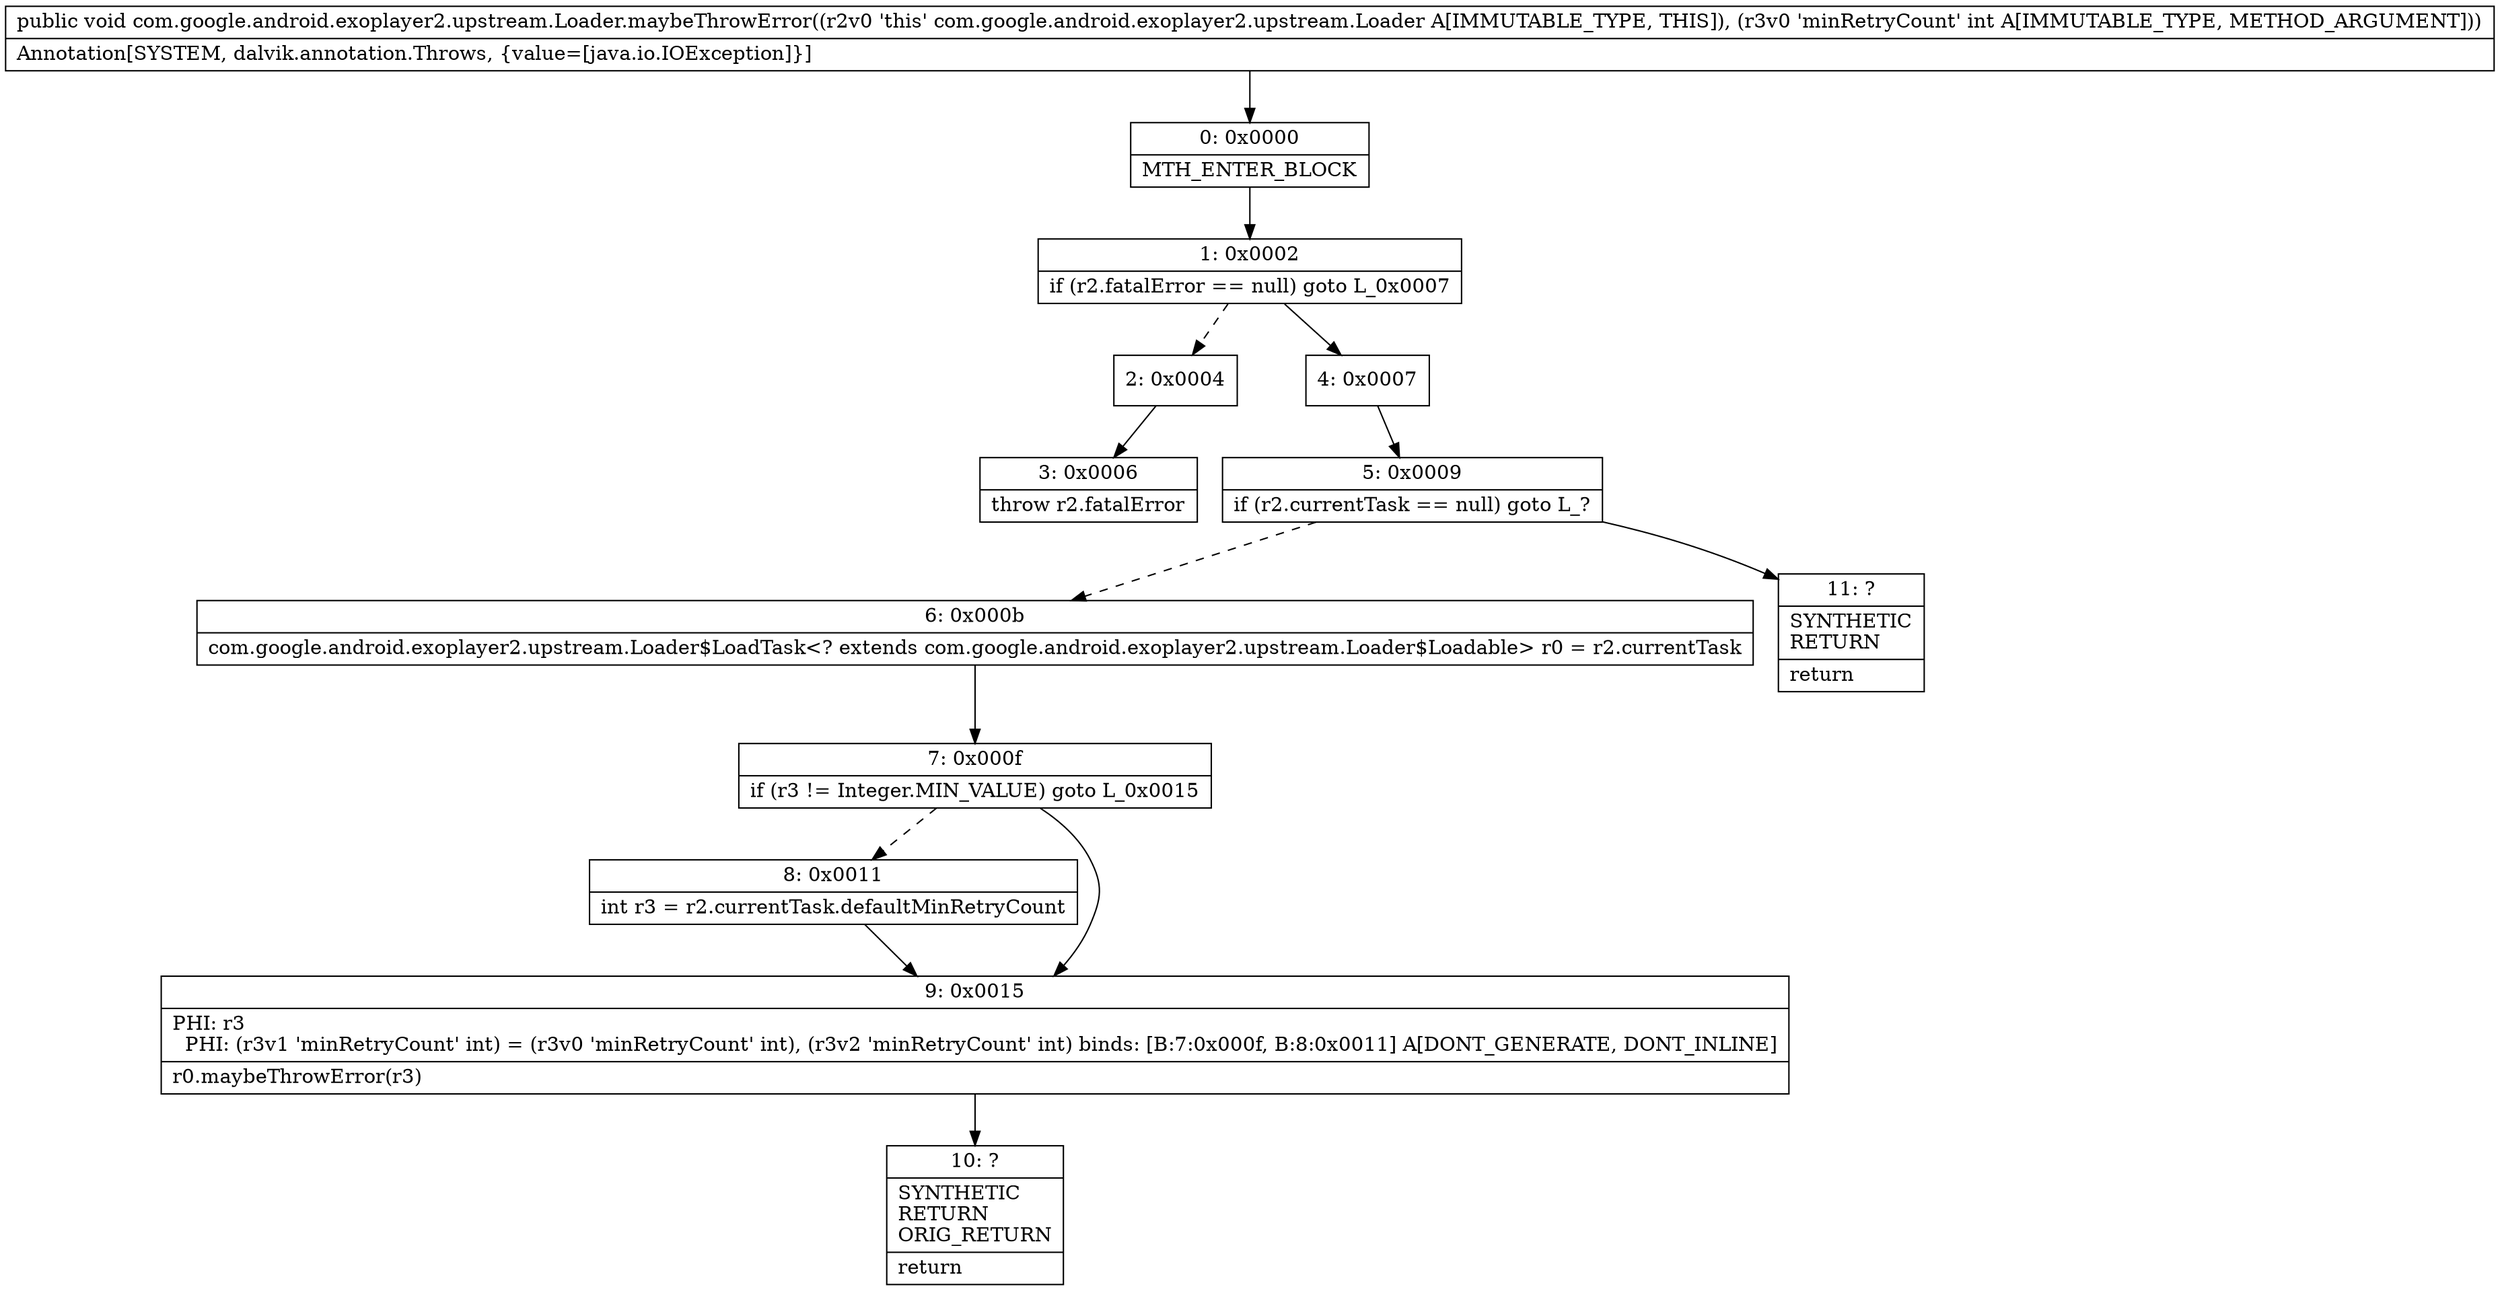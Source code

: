 digraph "CFG forcom.google.android.exoplayer2.upstream.Loader.maybeThrowError(I)V" {
Node_0 [shape=record,label="{0\:\ 0x0000|MTH_ENTER_BLOCK\l}"];
Node_1 [shape=record,label="{1\:\ 0x0002|if (r2.fatalError == null) goto L_0x0007\l}"];
Node_2 [shape=record,label="{2\:\ 0x0004}"];
Node_3 [shape=record,label="{3\:\ 0x0006|throw r2.fatalError\l}"];
Node_4 [shape=record,label="{4\:\ 0x0007}"];
Node_5 [shape=record,label="{5\:\ 0x0009|if (r2.currentTask == null) goto L_?\l}"];
Node_6 [shape=record,label="{6\:\ 0x000b|com.google.android.exoplayer2.upstream.Loader$LoadTask\<? extends com.google.android.exoplayer2.upstream.Loader$Loadable\> r0 = r2.currentTask\l}"];
Node_7 [shape=record,label="{7\:\ 0x000f|if (r3 != Integer.MIN_VALUE) goto L_0x0015\l}"];
Node_8 [shape=record,label="{8\:\ 0x0011|int r3 = r2.currentTask.defaultMinRetryCount\l}"];
Node_9 [shape=record,label="{9\:\ 0x0015|PHI: r3 \l  PHI: (r3v1 'minRetryCount' int) = (r3v0 'minRetryCount' int), (r3v2 'minRetryCount' int) binds: [B:7:0x000f, B:8:0x0011] A[DONT_GENERATE, DONT_INLINE]\l|r0.maybeThrowError(r3)\l}"];
Node_10 [shape=record,label="{10\:\ ?|SYNTHETIC\lRETURN\lORIG_RETURN\l|return\l}"];
Node_11 [shape=record,label="{11\:\ ?|SYNTHETIC\lRETURN\l|return\l}"];
MethodNode[shape=record,label="{public void com.google.android.exoplayer2.upstream.Loader.maybeThrowError((r2v0 'this' com.google.android.exoplayer2.upstream.Loader A[IMMUTABLE_TYPE, THIS]), (r3v0 'minRetryCount' int A[IMMUTABLE_TYPE, METHOD_ARGUMENT]))  | Annotation[SYSTEM, dalvik.annotation.Throws, \{value=[java.io.IOException]\}]\l}"];
MethodNode -> Node_0;
Node_0 -> Node_1;
Node_1 -> Node_2[style=dashed];
Node_1 -> Node_4;
Node_2 -> Node_3;
Node_4 -> Node_5;
Node_5 -> Node_6[style=dashed];
Node_5 -> Node_11;
Node_6 -> Node_7;
Node_7 -> Node_8[style=dashed];
Node_7 -> Node_9;
Node_8 -> Node_9;
Node_9 -> Node_10;
}

